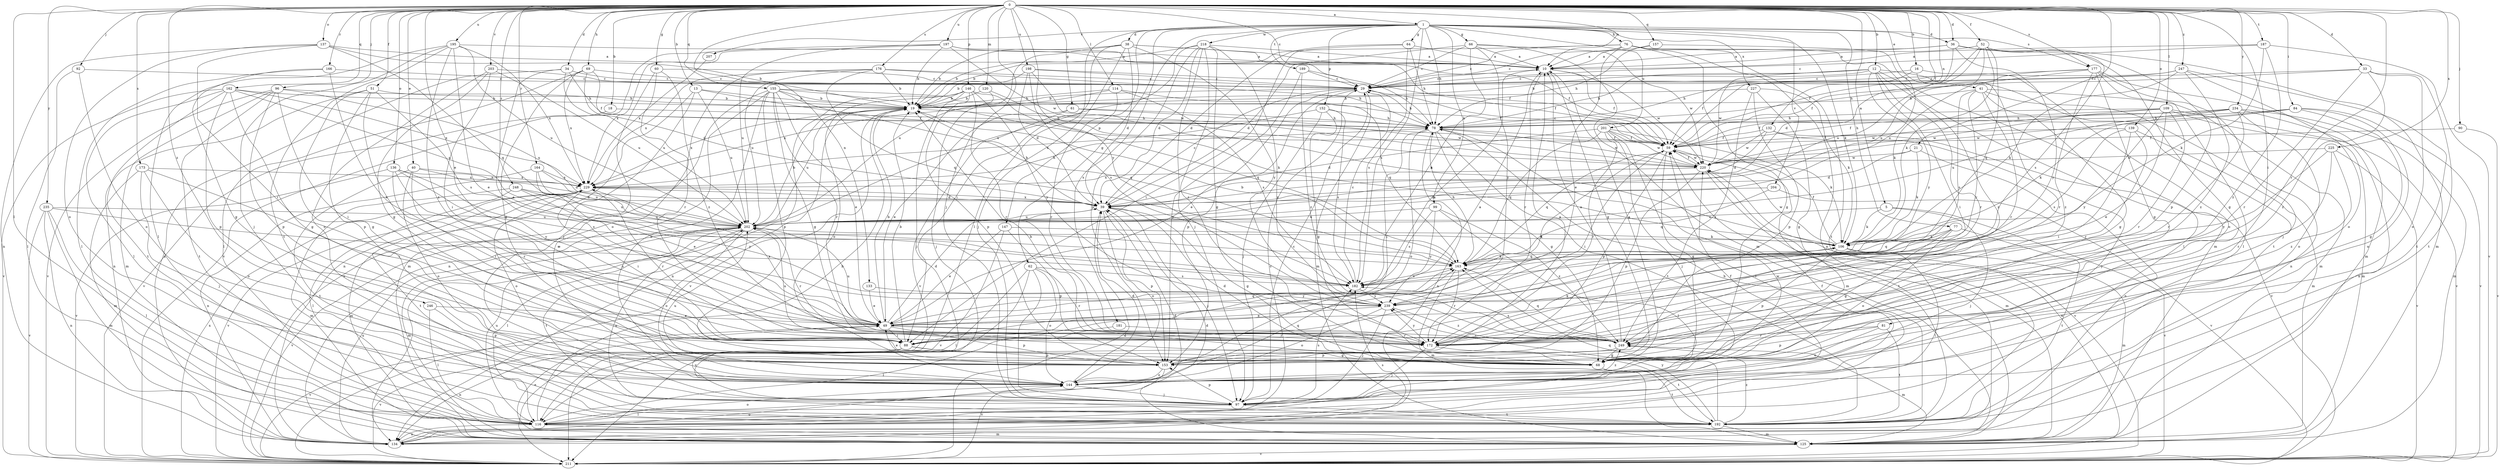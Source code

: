 strict digraph  {
0;
1;
5;
10;
12;
13;
16;
18;
19;
21;
29;
33;
34;
36;
38;
39;
40;
41;
49;
51;
52;
59;
60;
61;
62;
64;
66;
68;
69;
76;
77;
78;
81;
84;
88;
90;
92;
96;
97;
99;
106;
109;
114;
116;
120;
125;
132;
133;
134;
136;
137;
139;
144;
146;
147;
152;
153;
155;
157;
162;
163;
164;
166;
172;
173;
176;
177;
181;
182;
187;
189;
192;
195;
197;
198;
201;
202;
203;
204;
207;
211;
218;
220;
225;
227;
229;
234;
235;
239;
246;
247;
248;
249;
0 -> 1  [label=a];
0 -> 5  [label=a];
0 -> 10  [label=a];
0 -> 12  [label=b];
0 -> 13  [label=b];
0 -> 16  [label=b];
0 -> 18  [label=b];
0 -> 21  [label=c];
0 -> 29  [label=c];
0 -> 33  [label=d];
0 -> 34  [label=d];
0 -> 36  [label=d];
0 -> 40  [label=e];
0 -> 41  [label=e];
0 -> 49  [label=e];
0 -> 51  [label=f];
0 -> 52  [label=f];
0 -> 59  [label=f];
0 -> 60  [label=g];
0 -> 61  [label=g];
0 -> 69  [label=h];
0 -> 81  [label=i];
0 -> 84  [label=i];
0 -> 90  [label=j];
0 -> 92  [label=j];
0 -> 96  [label=j];
0 -> 97  [label=j];
0 -> 109  [label=l];
0 -> 114  [label=l];
0 -> 116  [label=l];
0 -> 120  [label=m];
0 -> 132  [label=n];
0 -> 133  [label=n];
0 -> 136  [label=o];
0 -> 137  [label=o];
0 -> 139  [label=o];
0 -> 146  [label=p];
0 -> 155  [label=q];
0 -> 157  [label=q];
0 -> 162  [label=q];
0 -> 164  [label=r];
0 -> 166  [label=r];
0 -> 172  [label=r];
0 -> 173  [label=s];
0 -> 176  [label=s];
0 -> 177  [label=s];
0 -> 187  [label=t];
0 -> 195  [label=u];
0 -> 197  [label=u];
0 -> 198  [label=u];
0 -> 203  [label=v];
0 -> 225  [label=x];
0 -> 234  [label=y];
0 -> 235  [label=y];
0 -> 239  [label=y];
0 -> 246  [label=z];
0 -> 247  [label=z];
0 -> 248  [label=z];
1 -> 36  [label=d];
1 -> 38  [label=d];
1 -> 62  [label=g];
1 -> 64  [label=g];
1 -> 66  [label=g];
1 -> 76  [label=h];
1 -> 77  [label=h];
1 -> 78  [label=h];
1 -> 99  [label=k];
1 -> 106  [label=k];
1 -> 116  [label=l];
1 -> 147  [label=p];
1 -> 152  [label=p];
1 -> 177  [label=s];
1 -> 181  [label=s];
1 -> 182  [label=s];
1 -> 189  [label=t];
1 -> 201  [label=u];
1 -> 204  [label=v];
1 -> 207  [label=v];
1 -> 218  [label=w];
1 -> 227  [label=x];
5 -> 97  [label=j];
5 -> 106  [label=k];
5 -> 202  [label=u];
5 -> 211  [label=v];
10 -> 29  [label=c];
10 -> 59  [label=f];
10 -> 68  [label=g];
10 -> 172  [label=r];
10 -> 220  [label=w];
12 -> 19  [label=b];
12 -> 29  [label=c];
12 -> 78  [label=h];
12 -> 88  [label=i];
12 -> 116  [label=l];
12 -> 172  [label=r];
12 -> 192  [label=t];
12 -> 220  [label=w];
12 -> 239  [label=y];
12 -> 249  [label=z];
13 -> 19  [label=b];
13 -> 59  [label=f];
13 -> 125  [label=m];
13 -> 134  [label=n];
13 -> 202  [label=u];
16 -> 29  [label=c];
16 -> 59  [label=f];
16 -> 144  [label=o];
16 -> 172  [label=r];
18 -> 78  [label=h];
18 -> 211  [label=v];
19 -> 78  [label=h];
19 -> 134  [label=n];
19 -> 202  [label=u];
19 -> 211  [label=v];
19 -> 229  [label=x];
21 -> 39  [label=d];
21 -> 106  [label=k];
21 -> 134  [label=n];
21 -> 220  [label=w];
29 -> 19  [label=b];
29 -> 49  [label=e];
29 -> 78  [label=h];
29 -> 125  [label=m];
29 -> 153  [label=p];
33 -> 29  [label=c];
33 -> 78  [label=h];
33 -> 144  [label=o];
33 -> 172  [label=r];
33 -> 192  [label=t];
33 -> 249  [label=z];
34 -> 29  [label=c];
34 -> 49  [label=e];
34 -> 78  [label=h];
34 -> 134  [label=n];
34 -> 202  [label=u];
36 -> 10  [label=a];
36 -> 29  [label=c];
36 -> 68  [label=g];
36 -> 125  [label=m];
36 -> 202  [label=u];
36 -> 239  [label=y];
38 -> 10  [label=a];
38 -> 19  [label=b];
38 -> 39  [label=d];
38 -> 59  [label=f];
38 -> 88  [label=i];
38 -> 97  [label=j];
38 -> 202  [label=u];
38 -> 239  [label=y];
39 -> 19  [label=b];
39 -> 29  [label=c];
39 -> 68  [label=g];
39 -> 97  [label=j];
39 -> 144  [label=o];
39 -> 153  [label=p];
39 -> 202  [label=u];
39 -> 229  [label=x];
40 -> 39  [label=d];
40 -> 144  [label=o];
40 -> 172  [label=r];
40 -> 192  [label=t];
40 -> 229  [label=x];
41 -> 19  [label=b];
41 -> 68  [label=g];
41 -> 125  [label=m];
41 -> 134  [label=n];
41 -> 172  [label=r];
41 -> 182  [label=s];
41 -> 239  [label=y];
49 -> 10  [label=a];
49 -> 19  [label=b];
49 -> 39  [label=d];
49 -> 59  [label=f];
49 -> 88  [label=i];
49 -> 153  [label=p];
49 -> 163  [label=q];
49 -> 172  [label=r];
49 -> 202  [label=u];
49 -> 211  [label=v];
49 -> 229  [label=x];
49 -> 249  [label=z];
51 -> 19  [label=b];
51 -> 68  [label=g];
51 -> 88  [label=i];
51 -> 134  [label=n];
51 -> 153  [label=p];
51 -> 182  [label=s];
52 -> 10  [label=a];
52 -> 39  [label=d];
52 -> 59  [label=f];
52 -> 106  [label=k];
52 -> 153  [label=p];
52 -> 163  [label=q];
52 -> 182  [label=s];
52 -> 202  [label=u];
59 -> 29  [label=c];
59 -> 68  [label=g];
59 -> 88  [label=i];
59 -> 153  [label=p];
59 -> 163  [label=q];
59 -> 192  [label=t];
59 -> 220  [label=w];
60 -> 29  [label=c];
60 -> 97  [label=j];
60 -> 144  [label=o];
60 -> 249  [label=z];
61 -> 49  [label=e];
61 -> 78  [label=h];
61 -> 211  [label=v];
61 -> 220  [label=w];
62 -> 97  [label=j];
62 -> 116  [label=l];
62 -> 144  [label=o];
62 -> 172  [label=r];
62 -> 182  [label=s];
62 -> 211  [label=v];
64 -> 10  [label=a];
64 -> 39  [label=d];
64 -> 78  [label=h];
64 -> 88  [label=i];
64 -> 182  [label=s];
66 -> 10  [label=a];
66 -> 29  [label=c];
66 -> 39  [label=d];
66 -> 125  [label=m];
66 -> 182  [label=s];
66 -> 220  [label=w];
66 -> 239  [label=y];
68 -> 10  [label=a];
68 -> 19  [label=b];
68 -> 39  [label=d];
68 -> 192  [label=t];
69 -> 29  [label=c];
69 -> 39  [label=d];
69 -> 59  [label=f];
69 -> 68  [label=g];
69 -> 116  [label=l];
69 -> 229  [label=x];
76 -> 10  [label=a];
76 -> 19  [label=b];
76 -> 29  [label=c];
76 -> 49  [label=e];
76 -> 68  [label=g];
76 -> 125  [label=m];
76 -> 134  [label=n];
76 -> 192  [label=t];
77 -> 68  [label=g];
77 -> 106  [label=k];
77 -> 144  [label=o];
77 -> 163  [label=q];
77 -> 192  [label=t];
78 -> 59  [label=f];
78 -> 68  [label=g];
78 -> 88  [label=i];
78 -> 125  [label=m];
78 -> 134  [label=n];
78 -> 144  [label=o];
78 -> 192  [label=t];
78 -> 220  [label=w];
81 -> 144  [label=o];
81 -> 153  [label=p];
81 -> 172  [label=r];
81 -> 192  [label=t];
84 -> 59  [label=f];
84 -> 68  [label=g];
84 -> 78  [label=h];
84 -> 144  [label=o];
84 -> 211  [label=v];
84 -> 220  [label=w];
88 -> 10  [label=a];
88 -> 19  [label=b];
88 -> 68  [label=g];
88 -> 134  [label=n];
88 -> 153  [label=p];
88 -> 211  [label=v];
90 -> 59  [label=f];
90 -> 211  [label=v];
92 -> 29  [label=c];
92 -> 116  [label=l];
92 -> 144  [label=o];
96 -> 19  [label=b];
96 -> 88  [label=i];
96 -> 125  [label=m];
96 -> 153  [label=p];
96 -> 192  [label=t];
96 -> 202  [label=u];
96 -> 211  [label=v];
97 -> 29  [label=c];
97 -> 59  [label=f];
97 -> 116  [label=l];
97 -> 153  [label=p];
97 -> 182  [label=s];
97 -> 192  [label=t];
99 -> 116  [label=l];
99 -> 182  [label=s];
99 -> 202  [label=u];
99 -> 239  [label=y];
99 -> 249  [label=z];
106 -> 59  [label=f];
106 -> 116  [label=l];
106 -> 125  [label=m];
106 -> 153  [label=p];
106 -> 163  [label=q];
106 -> 220  [label=w];
109 -> 49  [label=e];
109 -> 59  [label=f];
109 -> 78  [label=h];
109 -> 125  [label=m];
109 -> 172  [label=r];
109 -> 211  [label=v];
109 -> 220  [label=w];
109 -> 239  [label=y];
114 -> 19  [label=b];
114 -> 163  [label=q];
114 -> 172  [label=r];
114 -> 182  [label=s];
114 -> 229  [label=x];
116 -> 19  [label=b];
116 -> 39  [label=d];
116 -> 59  [label=f];
116 -> 125  [label=m];
116 -> 134  [label=n];
116 -> 144  [label=o];
116 -> 202  [label=u];
120 -> 19  [label=b];
120 -> 97  [label=j];
120 -> 106  [label=k];
125 -> 39  [label=d];
125 -> 49  [label=e];
125 -> 211  [label=v];
132 -> 39  [label=d];
132 -> 59  [label=f];
132 -> 97  [label=j];
132 -> 211  [label=v];
132 -> 220  [label=w];
133 -> 49  [label=e];
133 -> 239  [label=y];
134 -> 29  [label=c];
134 -> 144  [label=o];
134 -> 182  [label=s];
134 -> 202  [label=u];
136 -> 49  [label=e];
136 -> 88  [label=i];
136 -> 182  [label=s];
136 -> 211  [label=v];
136 -> 229  [label=x];
136 -> 239  [label=y];
137 -> 10  [label=a];
137 -> 19  [label=b];
137 -> 88  [label=i];
137 -> 134  [label=n];
137 -> 144  [label=o];
137 -> 163  [label=q];
139 -> 59  [label=f];
139 -> 88  [label=i];
139 -> 125  [label=m];
139 -> 172  [label=r];
139 -> 182  [label=s];
144 -> 39  [label=d];
144 -> 97  [label=j];
144 -> 163  [label=q];
144 -> 202  [label=u];
144 -> 220  [label=w];
144 -> 249  [label=z];
146 -> 19  [label=b];
146 -> 97  [label=j];
146 -> 134  [label=n];
146 -> 144  [label=o];
146 -> 153  [label=p];
146 -> 163  [label=q];
146 -> 172  [label=r];
146 -> 239  [label=y];
147 -> 49  [label=e];
147 -> 106  [label=k];
147 -> 153  [label=p];
147 -> 211  [label=v];
152 -> 68  [label=g];
152 -> 78  [label=h];
152 -> 97  [label=j];
152 -> 182  [label=s];
152 -> 229  [label=x];
153 -> 10  [label=a];
153 -> 49  [label=e];
153 -> 144  [label=o];
153 -> 211  [label=v];
155 -> 19  [label=b];
155 -> 49  [label=e];
155 -> 59  [label=f];
155 -> 68  [label=g];
155 -> 106  [label=k];
155 -> 134  [label=n];
155 -> 144  [label=o];
155 -> 153  [label=p];
155 -> 163  [label=q];
155 -> 172  [label=r];
155 -> 211  [label=v];
157 -> 10  [label=a];
157 -> 78  [label=h];
157 -> 202  [label=u];
162 -> 19  [label=b];
162 -> 68  [label=g];
162 -> 116  [label=l];
162 -> 153  [label=p];
162 -> 192  [label=t];
162 -> 202  [label=u];
162 -> 211  [label=v];
162 -> 229  [label=x];
163 -> 19  [label=b];
163 -> 78  [label=h];
163 -> 106  [label=k];
163 -> 125  [label=m];
163 -> 172  [label=r];
163 -> 182  [label=s];
164 -> 49  [label=e];
164 -> 134  [label=n];
164 -> 163  [label=q];
164 -> 202  [label=u];
164 -> 229  [label=x];
166 -> 29  [label=c];
166 -> 49  [label=e];
166 -> 68  [label=g];
166 -> 116  [label=l];
172 -> 97  [label=j];
172 -> 106  [label=k];
172 -> 192  [label=t];
172 -> 202  [label=u];
172 -> 239  [label=y];
173 -> 88  [label=i];
173 -> 97  [label=j];
173 -> 125  [label=m];
173 -> 144  [label=o];
173 -> 229  [label=x];
176 -> 19  [label=b];
176 -> 29  [label=c];
176 -> 78  [label=h];
176 -> 163  [label=q];
176 -> 172  [label=r];
176 -> 202  [label=u];
176 -> 229  [label=x];
177 -> 29  [label=c];
177 -> 59  [label=f];
177 -> 68  [label=g];
177 -> 97  [label=j];
177 -> 106  [label=k];
177 -> 116  [label=l];
177 -> 125  [label=m];
177 -> 249  [label=z];
181 -> 116  [label=l];
181 -> 172  [label=r];
182 -> 29  [label=c];
182 -> 239  [label=y];
187 -> 10  [label=a];
187 -> 29  [label=c];
187 -> 106  [label=k];
187 -> 211  [label=v];
187 -> 249  [label=z];
189 -> 29  [label=c];
189 -> 78  [label=h];
189 -> 153  [label=p];
189 -> 249  [label=z];
192 -> 78  [label=h];
192 -> 125  [label=m];
192 -> 163  [label=q];
192 -> 202  [label=u];
192 -> 239  [label=y];
192 -> 249  [label=z];
195 -> 10  [label=a];
195 -> 49  [label=e];
195 -> 97  [label=j];
195 -> 116  [label=l];
195 -> 192  [label=t];
195 -> 202  [label=u];
195 -> 229  [label=x];
195 -> 249  [label=z];
197 -> 10  [label=a];
197 -> 19  [label=b];
197 -> 59  [label=f];
197 -> 202  [label=u];
197 -> 211  [label=v];
197 -> 220  [label=w];
197 -> 229  [label=x];
198 -> 19  [label=b];
198 -> 29  [label=c];
198 -> 39  [label=d];
198 -> 59  [label=f];
198 -> 182  [label=s];
198 -> 220  [label=w];
201 -> 39  [label=d];
201 -> 59  [label=f];
201 -> 97  [label=j];
201 -> 106  [label=k];
201 -> 116  [label=l];
201 -> 163  [label=q];
201 -> 172  [label=r];
201 -> 220  [label=w];
202 -> 19  [label=b];
202 -> 106  [label=k];
202 -> 116  [label=l];
202 -> 125  [label=m];
202 -> 144  [label=o];
202 -> 172  [label=r];
202 -> 192  [label=t];
202 -> 211  [label=v];
203 -> 29  [label=c];
203 -> 68  [label=g];
203 -> 88  [label=i];
203 -> 144  [label=o];
203 -> 202  [label=u];
204 -> 39  [label=d];
204 -> 163  [label=q];
204 -> 211  [label=v];
207 -> 229  [label=x];
211 -> 39  [label=d];
211 -> 220  [label=w];
211 -> 229  [label=x];
218 -> 10  [label=a];
218 -> 19  [label=b];
218 -> 39  [label=d];
218 -> 68  [label=g];
218 -> 97  [label=j];
218 -> 153  [label=p];
218 -> 172  [label=r];
218 -> 202  [label=u];
218 -> 249  [label=z];
220 -> 59  [label=f];
220 -> 125  [label=m];
220 -> 153  [label=p];
220 -> 211  [label=v];
220 -> 229  [label=x];
225 -> 172  [label=r];
225 -> 211  [label=v];
225 -> 220  [label=w];
225 -> 239  [label=y];
225 -> 249  [label=z];
227 -> 19  [label=b];
227 -> 68  [label=g];
227 -> 106  [label=k];
227 -> 153  [label=p];
227 -> 249  [label=z];
229 -> 39  [label=d];
229 -> 78  [label=h];
229 -> 88  [label=i];
229 -> 125  [label=m];
229 -> 144  [label=o];
229 -> 172  [label=r];
229 -> 192  [label=t];
229 -> 211  [label=v];
234 -> 78  [label=h];
234 -> 106  [label=k];
234 -> 125  [label=m];
234 -> 134  [label=n];
234 -> 144  [label=o];
234 -> 172  [label=r];
234 -> 202  [label=u];
234 -> 220  [label=w];
235 -> 116  [label=l];
235 -> 125  [label=m];
235 -> 134  [label=n];
235 -> 182  [label=s];
235 -> 202  [label=u];
235 -> 211  [label=v];
239 -> 49  [label=e];
239 -> 97  [label=j];
239 -> 144  [label=o];
239 -> 249  [label=z];
246 -> 49  [label=e];
246 -> 116  [label=l];
246 -> 153  [label=p];
247 -> 29  [label=c];
247 -> 78  [label=h];
247 -> 106  [label=k];
247 -> 144  [label=o];
247 -> 192  [label=t];
247 -> 249  [label=z];
248 -> 39  [label=d];
248 -> 116  [label=l];
248 -> 125  [label=m];
248 -> 202  [label=u];
248 -> 239  [label=y];
249 -> 10  [label=a];
249 -> 68  [label=g];
249 -> 125  [label=m];
249 -> 153  [label=p];
249 -> 163  [label=q];
249 -> 182  [label=s];
}
